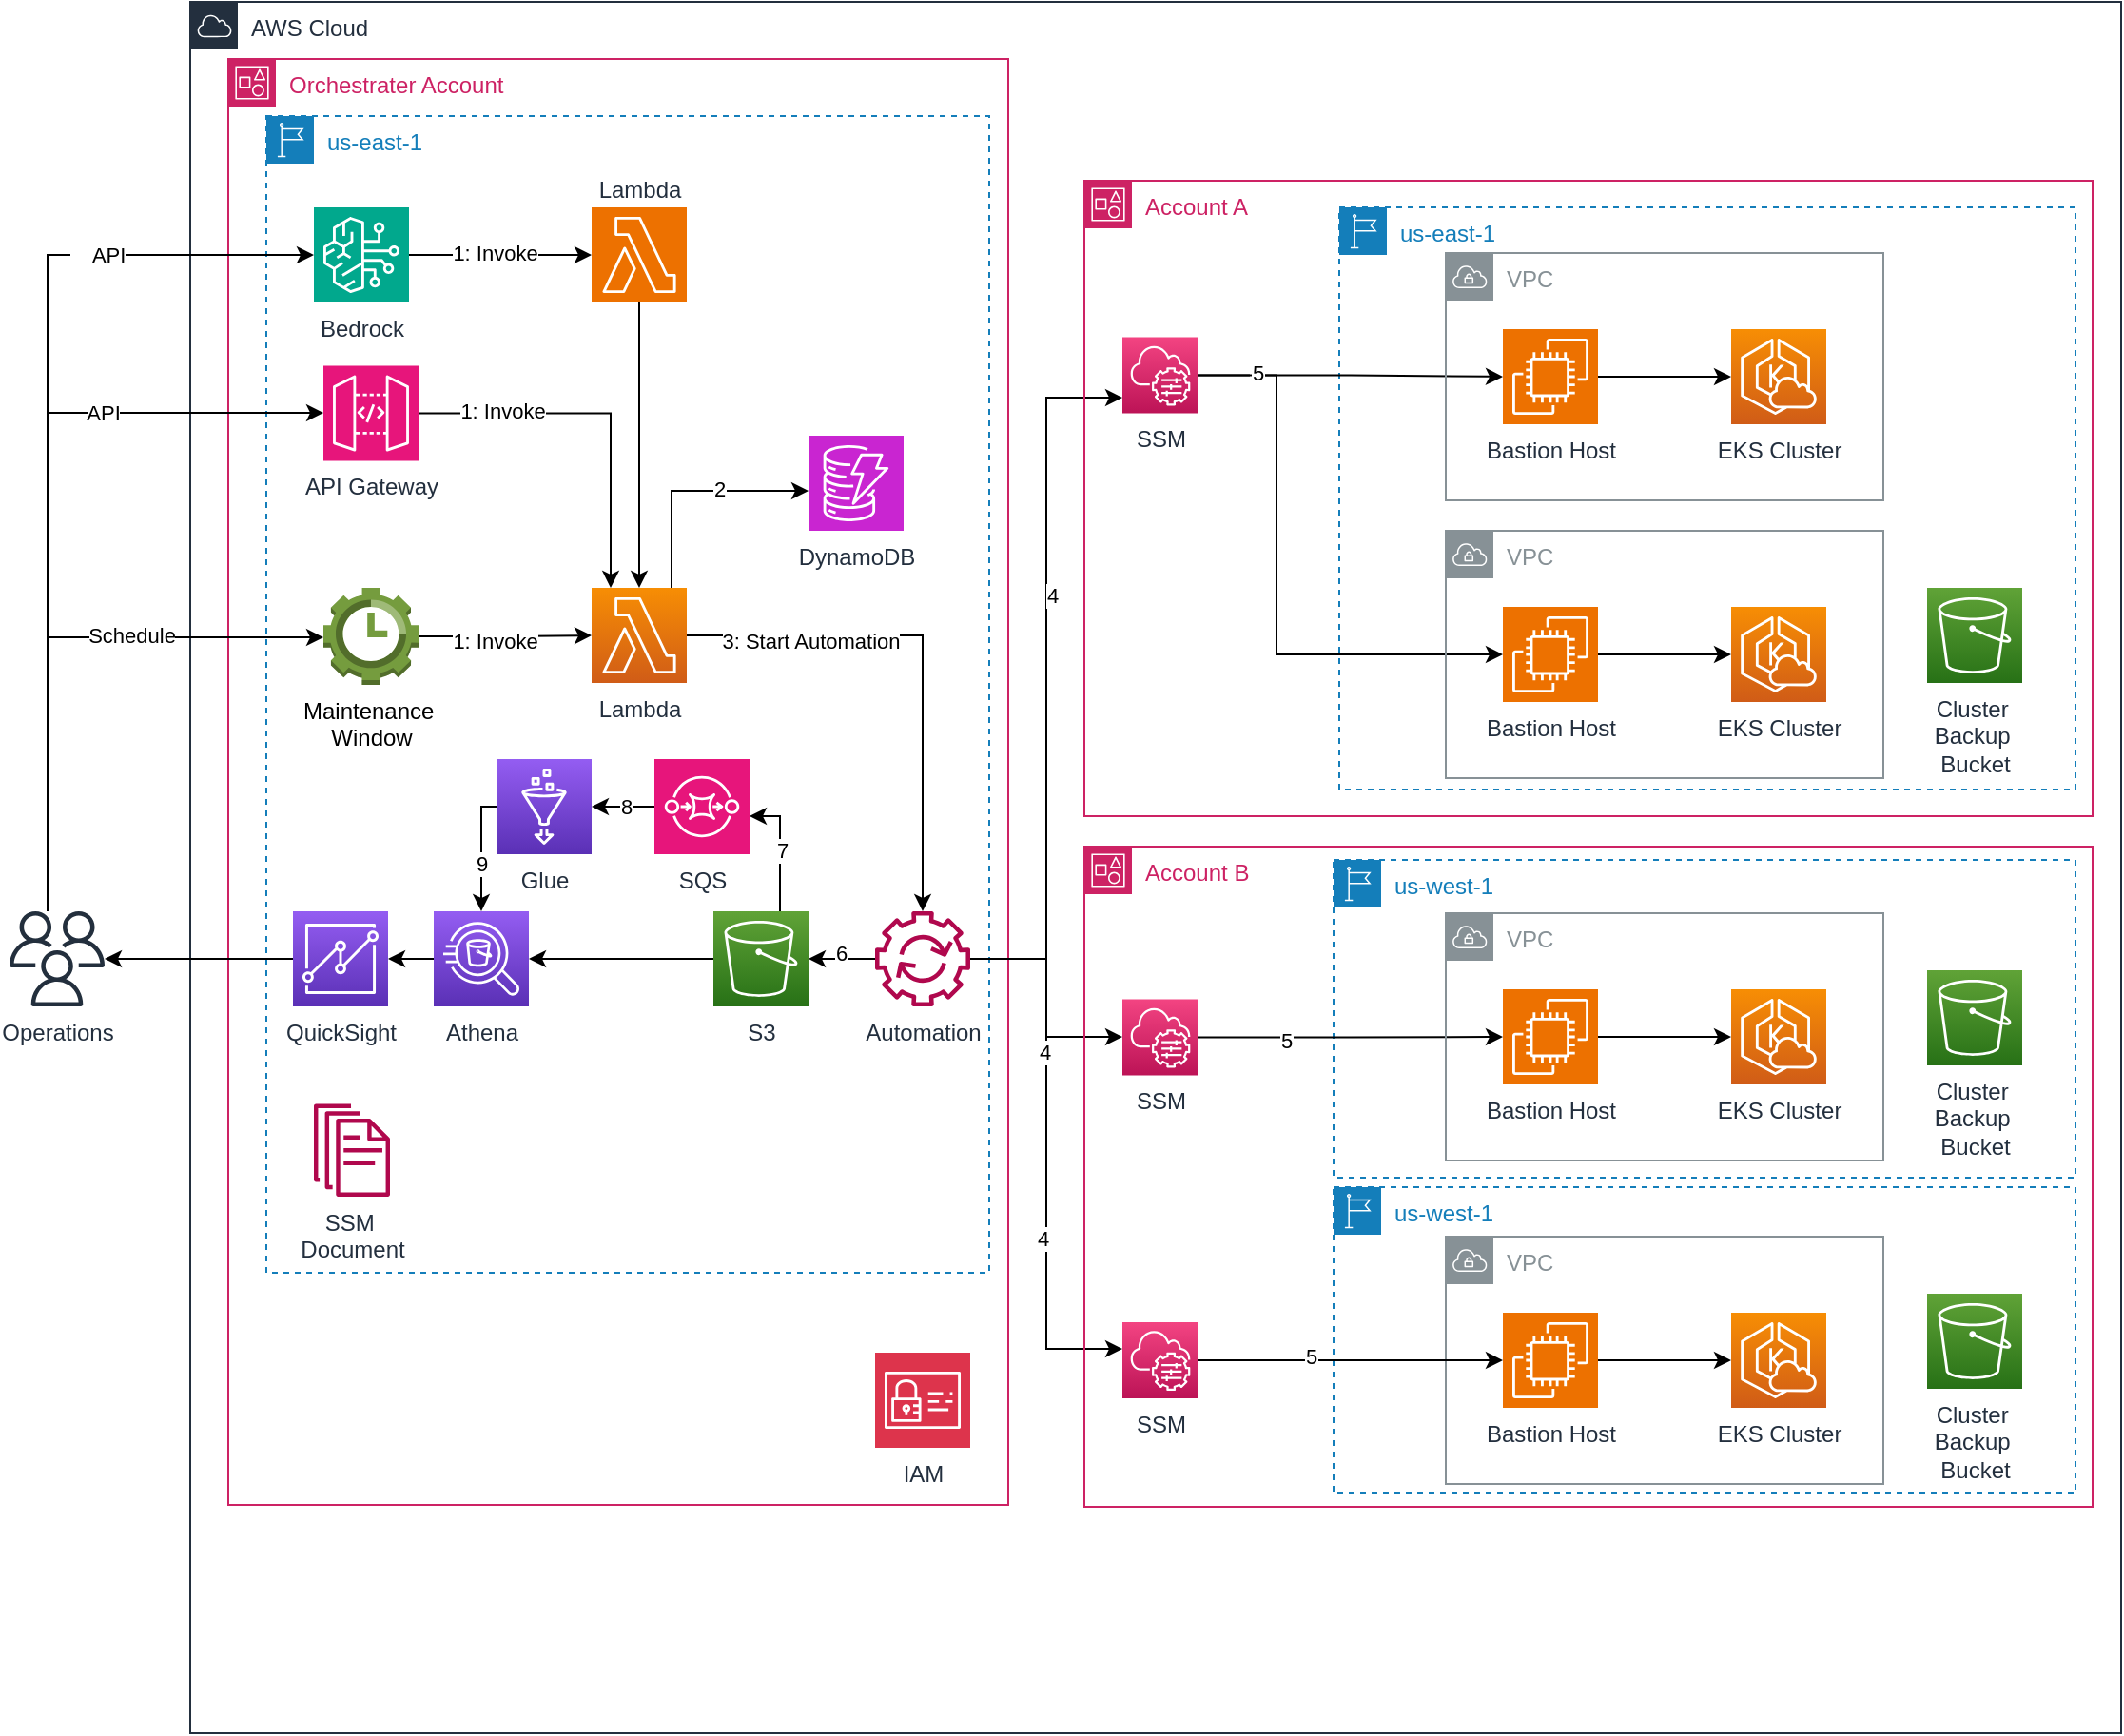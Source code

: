 <mxfile version="24.7.6">
  <diagram name="Page-1" id="_uANEy-jYvw_1V9dGa_G">
    <mxGraphModel dx="1026" dy="688" grid="1" gridSize="10" guides="1" tooltips="1" connect="1" arrows="1" fold="1" page="1" pageScale="1" pageWidth="850" pageHeight="1100" math="0" shadow="0">
      <root>
        <mxCell id="0" />
        <mxCell id="1" parent="0" />
        <mxCell id="gkV_eIbZC7l-1C45T15P-1" value="AWS Cloud" style="points=[[0,0],[0.25,0],[0.5,0],[0.75,0],[1,0],[1,0.25],[1,0.5],[1,0.75],[1,1],[0.75,1],[0.5,1],[0.25,1],[0,1],[0,0.75],[0,0.5],[0,0.25]];outlineConnect=0;gradientColor=none;html=1;whiteSpace=wrap;fontSize=12;fontStyle=0;container=0;pointerEvents=0;collapsible=0;recursiveResize=0;shape=mxgraph.aws4.group;grIcon=mxgraph.aws4.group_aws_cloud;strokeColor=#232F3E;fillColor=none;verticalAlign=top;align=left;spacingLeft=30;fontColor=#232F3E;dashed=0;" vertex="1" parent="1">
          <mxGeometry x="369" y="490" width="1015" height="910" as="geometry" />
        </mxCell>
        <mxCell id="gkV_eIbZC7l-1C45T15P-2" value="Orchestrater Account" style="points=[[0,0],[0.25,0],[0.5,0],[0.75,0],[1,0],[1,0.25],[1,0.5],[1,0.75],[1,1],[0.75,1],[0.5,1],[0.25,1],[0,1],[0,0.75],[0,0.5],[0,0.25]];outlineConnect=0;gradientColor=none;html=1;whiteSpace=wrap;fontSize=12;fontStyle=0;container=0;pointerEvents=0;collapsible=0;recursiveResize=0;shape=mxgraph.aws4.group;grIcon=mxgraph.aws4.group_account;strokeColor=#CD2264;fillColor=none;verticalAlign=top;align=left;spacingLeft=30;fontColor=#CD2264;dashed=0;" vertex="1" parent="1">
          <mxGeometry x="389" y="520" width="410" height="760" as="geometry" />
        </mxCell>
        <mxCell id="gkV_eIbZC7l-1C45T15P-3" value="us-east-1" style="points=[[0,0],[0.25,0],[0.5,0],[0.75,0],[1,0],[1,0.25],[1,0.5],[1,0.75],[1,1],[0.75,1],[0.5,1],[0.25,1],[0,1],[0,0.75],[0,0.5],[0,0.25]];outlineConnect=0;gradientColor=none;html=1;whiteSpace=wrap;fontSize=12;fontStyle=0;container=0;pointerEvents=0;collapsible=0;recursiveResize=0;shape=mxgraph.aws4.group;grIcon=mxgraph.aws4.group_region;strokeColor=#147EBA;fillColor=none;verticalAlign=top;align=left;spacingLeft=30;fontColor=#147EBA;dashed=1;" vertex="1" parent="1">
          <mxGeometry x="409" y="550" width="380" height="608" as="geometry" />
        </mxCell>
        <mxCell id="gkV_eIbZC7l-1C45T15P-4" style="edgeStyle=orthogonalEdgeStyle;rounded=0;orthogonalLoop=1;jettySize=auto;html=1;" edge="1" parent="1" source="gkV_eIbZC7l-1C45T15P-12" target="gkV_eIbZC7l-1C45T15P-38">
          <mxGeometry relative="1" as="geometry">
            <Array as="points">
              <mxPoint x="819" y="993" />
              <mxPoint x="819" y="698" />
            </Array>
          </mxGeometry>
        </mxCell>
        <mxCell id="gkV_eIbZC7l-1C45T15P-5" value="4" style="edgeLabel;html=1;align=center;verticalAlign=middle;resizable=0;points=[];" vertex="1" connectable="0" parent="gkV_eIbZC7l-1C45T15P-4">
          <mxGeometry x="0.233" y="-3" relative="1" as="geometry">
            <mxPoint as="offset" />
          </mxGeometry>
        </mxCell>
        <mxCell id="gkV_eIbZC7l-1C45T15P-6" style="edgeStyle=orthogonalEdgeStyle;rounded=0;orthogonalLoop=1;jettySize=auto;html=1;" edge="1" parent="1" source="gkV_eIbZC7l-1C45T15P-12" target="gkV_eIbZC7l-1C45T15P-53">
          <mxGeometry relative="1" as="geometry">
            <Array as="points">
              <mxPoint x="819" y="993" />
              <mxPoint x="819" y="1034" />
            </Array>
          </mxGeometry>
        </mxCell>
        <mxCell id="gkV_eIbZC7l-1C45T15P-7" style="edgeStyle=orthogonalEdgeStyle;rounded=0;orthogonalLoop=1;jettySize=auto;html=1;" edge="1" parent="1" source="gkV_eIbZC7l-1C45T15P-12" target="gkV_eIbZC7l-1C45T15P-71">
          <mxGeometry relative="1" as="geometry">
            <Array as="points">
              <mxPoint x="819" y="993" />
              <mxPoint x="819" y="1198" />
            </Array>
          </mxGeometry>
        </mxCell>
        <mxCell id="gkV_eIbZC7l-1C45T15P-8" value="4" style="edgeLabel;html=1;align=center;verticalAlign=middle;resizable=0;points=[];" vertex="1" connectable="0" parent="gkV_eIbZC7l-1C45T15P-7">
          <mxGeometry x="-0.376" y="-1" relative="1" as="geometry">
            <mxPoint as="offset" />
          </mxGeometry>
        </mxCell>
        <mxCell id="gkV_eIbZC7l-1C45T15P-9" value="4" style="edgeLabel;html=1;align=center;verticalAlign=middle;resizable=0;points=[];" vertex="1" connectable="0" parent="gkV_eIbZC7l-1C45T15P-7">
          <mxGeometry x="0.313" y="-2" relative="1" as="geometry">
            <mxPoint as="offset" />
          </mxGeometry>
        </mxCell>
        <mxCell id="gkV_eIbZC7l-1C45T15P-10" style="edgeStyle=orthogonalEdgeStyle;rounded=0;orthogonalLoop=1;jettySize=auto;html=1;" edge="1" parent="1" source="gkV_eIbZC7l-1C45T15P-12" target="gkV_eIbZC7l-1C45T15P-24">
          <mxGeometry relative="1" as="geometry" />
        </mxCell>
        <mxCell id="gkV_eIbZC7l-1C45T15P-11" value="6" style="edgeLabel;html=1;align=center;verticalAlign=middle;resizable=0;points=[];" vertex="1" connectable="0" parent="gkV_eIbZC7l-1C45T15P-10">
          <mxGeometry x="-0.207" y="-3" relative="1" as="geometry">
            <mxPoint as="offset" />
          </mxGeometry>
        </mxCell>
        <mxCell id="gkV_eIbZC7l-1C45T15P-12" value="Automation" style="sketch=0;outlineConnect=0;fontColor=#232F3E;gradientColor=none;fillColor=#B0084D;strokeColor=none;dashed=0;verticalLabelPosition=bottom;verticalAlign=top;align=center;html=1;fontSize=12;fontStyle=0;aspect=fixed;pointerEvents=1;shape=mxgraph.aws4.automation;" vertex="1" parent="1">
          <mxGeometry x="729" y="968" width="50" height="50" as="geometry" />
        </mxCell>
        <mxCell id="gkV_eIbZC7l-1C45T15P-13" value="&lt;div&gt;SSM&amp;nbsp;&lt;/div&gt;&lt;div&gt;Document&lt;/div&gt;" style="sketch=0;outlineConnect=0;fontColor=#232F3E;gradientColor=none;fillColor=#B0084D;strokeColor=none;dashed=0;verticalLabelPosition=bottom;verticalAlign=top;align=center;html=1;fontSize=12;fontStyle=0;aspect=fixed;pointerEvents=1;shape=mxgraph.aws4.documents;" vertex="1" parent="1">
          <mxGeometry x="434" y="1069.24" width="40" height="48.75" as="geometry" />
        </mxCell>
        <mxCell id="gkV_eIbZC7l-1C45T15P-14" style="edgeStyle=orthogonalEdgeStyle;rounded=0;orthogonalLoop=1;jettySize=auto;html=1;" edge="1" parent="1" source="gkV_eIbZC7l-1C45T15P-16" target="gkV_eIbZC7l-1C45T15P-20">
          <mxGeometry relative="1" as="geometry" />
        </mxCell>
        <mxCell id="gkV_eIbZC7l-1C45T15P-15" value="1: Invoke" style="edgeLabel;html=1;align=center;verticalAlign=middle;resizable=0;points=[];" vertex="1" connectable="0" parent="gkV_eIbZC7l-1C45T15P-14">
          <mxGeometry x="-0.126" y="-2" relative="1" as="geometry">
            <mxPoint as="offset" />
          </mxGeometry>
        </mxCell>
        <mxCell id="gkV_eIbZC7l-1C45T15P-16" value="&lt;div&gt;Maintenance&amp;nbsp;&lt;/div&gt;&lt;div&gt;Window&lt;/div&gt;" style="outlineConnect=0;dashed=0;verticalLabelPosition=bottom;verticalAlign=top;align=center;html=1;shape=mxgraph.aws3.maintenance_window;fillColor=#759C3E;gradientColor=none;" vertex="1" parent="1">
          <mxGeometry x="439" y="798" width="50" height="51" as="geometry" />
        </mxCell>
        <mxCell id="gkV_eIbZC7l-1C45T15P-17" style="edgeStyle=orthogonalEdgeStyle;rounded=0;orthogonalLoop=1;jettySize=auto;html=1;" edge="1" parent="1" source="gkV_eIbZC7l-1C45T15P-20" target="gkV_eIbZC7l-1C45T15P-12">
          <mxGeometry relative="1" as="geometry" />
        </mxCell>
        <mxCell id="gkV_eIbZC7l-1C45T15P-18" value="3: Start Automation" style="edgeLabel;html=1;align=center;verticalAlign=middle;resizable=0;points=[];" vertex="1" connectable="0" parent="gkV_eIbZC7l-1C45T15P-17">
          <mxGeometry x="-0.517" y="-3" relative="1" as="geometry">
            <mxPoint as="offset" />
          </mxGeometry>
        </mxCell>
        <mxCell id="gkV_eIbZC7l-1C45T15P-19" style="edgeStyle=orthogonalEdgeStyle;rounded=0;orthogonalLoop=1;jettySize=auto;html=1;" edge="1" parent="1" target="gkV_eIbZC7l-1C45T15P-72">
          <mxGeometry relative="1" as="geometry">
            <Array as="points">
              <mxPoint x="622" y="747" />
            </Array>
            <mxPoint x="622" y="798" as="sourcePoint" />
            <mxPoint x="655" y="747" as="targetPoint" />
          </mxGeometry>
        </mxCell>
        <mxCell id="gkV_eIbZC7l-1C45T15P-98" value="2" style="edgeLabel;html=1;align=center;verticalAlign=middle;resizable=0;points=[];" vertex="1" connectable="0" parent="gkV_eIbZC7l-1C45T15P-19">
          <mxGeometry x="0.236" y="1" relative="1" as="geometry">
            <mxPoint as="offset" />
          </mxGeometry>
        </mxCell>
        <mxCell id="gkV_eIbZC7l-1C45T15P-20" value="Lambda" style="sketch=0;points=[[0,0,0],[0.25,0,0],[0.5,0,0],[0.75,0,0],[1,0,0],[0,1,0],[0.25,1,0],[0.5,1,0],[0.75,1,0],[1,1,0],[0,0.25,0],[0,0.5,0],[0,0.75,0],[1,0.25,0],[1,0.5,0],[1,0.75,0]];outlineConnect=0;fontColor=#232F3E;gradientColor=#F78E04;gradientDirection=north;fillColor=#D05C17;strokeColor=#ffffff;dashed=0;verticalLabelPosition=bottom;verticalAlign=top;align=center;html=1;fontSize=12;fontStyle=0;aspect=fixed;shape=mxgraph.aws4.resourceIcon;resIcon=mxgraph.aws4.lambda;" vertex="1" parent="1">
          <mxGeometry x="580" y="798" width="50" height="50" as="geometry" />
        </mxCell>
        <mxCell id="gkV_eIbZC7l-1C45T15P-21" style="edgeStyle=orthogonalEdgeStyle;rounded=0;orthogonalLoop=1;jettySize=auto;html=1;entryX=1;entryY=0.5;entryDx=0;entryDy=0;entryPerimeter=0;" edge="1" parent="1" source="gkV_eIbZC7l-1C45T15P-24" target="gkV_eIbZC7l-1C45T15P-33">
          <mxGeometry relative="1" as="geometry" />
        </mxCell>
        <mxCell id="gkV_eIbZC7l-1C45T15P-22" style="edgeStyle=orthogonalEdgeStyle;rounded=0;orthogonalLoop=1;jettySize=auto;html=1;" edge="1" parent="1" source="gkV_eIbZC7l-1C45T15P-24" target="gkV_eIbZC7l-1C45T15P-81">
          <mxGeometry relative="1" as="geometry">
            <Array as="points">
              <mxPoint x="679" y="918" />
            </Array>
          </mxGeometry>
        </mxCell>
        <mxCell id="gkV_eIbZC7l-1C45T15P-23" value="7" style="edgeLabel;html=1;align=center;verticalAlign=middle;resizable=0;points=[];" vertex="1" connectable="0" parent="gkV_eIbZC7l-1C45T15P-22">
          <mxGeometry x="-0.032" y="-1" relative="1" as="geometry">
            <mxPoint as="offset" />
          </mxGeometry>
        </mxCell>
        <mxCell id="gkV_eIbZC7l-1C45T15P-24" value="S3" style="sketch=0;points=[[0,0,0],[0.25,0,0],[0.5,0,0],[0.75,0,0],[1,0,0],[0,1,0],[0.25,1,0],[0.5,1,0],[0.75,1,0],[1,1,0],[0,0.25,0],[0,0.5,0],[0,0.75,0],[1,0.25,0],[1,0.5,0],[1,0.75,0]];outlineConnect=0;fontColor=#232F3E;gradientColor=#60A337;gradientDirection=north;fillColor=#277116;strokeColor=#ffffff;dashed=0;verticalLabelPosition=bottom;verticalAlign=top;align=center;html=1;fontSize=12;fontStyle=0;aspect=fixed;shape=mxgraph.aws4.resourceIcon;resIcon=mxgraph.aws4.s3;" vertex="1" parent="1">
          <mxGeometry x="644" y="968" width="50" height="50" as="geometry" />
        </mxCell>
        <mxCell id="gkV_eIbZC7l-1C45T15P-25" style="edgeStyle=orthogonalEdgeStyle;rounded=0;orthogonalLoop=1;jettySize=auto;html=1;" edge="1" parent="1" source="gkV_eIbZC7l-1C45T15P-26" target="gkV_eIbZC7l-1C45T15P-31">
          <mxGeometry relative="1" as="geometry" />
        </mxCell>
        <mxCell id="gkV_eIbZC7l-1C45T15P-26" value="QuickSight" style="sketch=0;points=[[0,0,0],[0.25,0,0],[0.5,0,0],[0.75,0,0],[1,0,0],[0,1,0],[0.25,1,0],[0.5,1,0],[0.75,1,0],[1,1,0],[0,0.25,0],[0,0.5,0],[0,0.75,0],[1,0.25,0],[1,0.5,0],[1,0.75,0]];outlineConnect=0;fontColor=#232F3E;gradientColor=#945DF2;gradientDirection=north;fillColor=#5A30B5;strokeColor=#ffffff;dashed=0;verticalLabelPosition=bottom;verticalAlign=top;align=center;html=1;fontSize=12;fontStyle=0;aspect=fixed;shape=mxgraph.aws4.resourceIcon;resIcon=mxgraph.aws4.quicksight;" vertex="1" parent="1">
          <mxGeometry x="423" y="968" width="50" height="50" as="geometry" />
        </mxCell>
        <mxCell id="gkV_eIbZC7l-1C45T15P-27" style="edgeStyle=orthogonalEdgeStyle;rounded=0;orthogonalLoop=1;jettySize=auto;html=1;" edge="1" parent="1" source="gkV_eIbZC7l-1C45T15P-31" target="gkV_eIbZC7l-1C45T15P-16">
          <mxGeometry relative="1" as="geometry">
            <Array as="points">
              <mxPoint x="294" y="824" />
            </Array>
          </mxGeometry>
        </mxCell>
        <mxCell id="gkV_eIbZC7l-1C45T15P-28" value="Schedule" style="edgeLabel;html=1;align=center;verticalAlign=middle;resizable=0;points=[];" vertex="1" connectable="0" parent="gkV_eIbZC7l-1C45T15P-27">
          <mxGeometry x="0.204" y="1" relative="1" as="geometry">
            <mxPoint x="14" as="offset" />
          </mxGeometry>
        </mxCell>
        <mxCell id="gkV_eIbZC7l-1C45T15P-29" style="edgeStyle=orthogonalEdgeStyle;rounded=0;orthogonalLoop=1;jettySize=auto;html=1;" edge="1" parent="1" source="gkV_eIbZC7l-1C45T15P-31" target="gkV_eIbZC7l-1C45T15P-82">
          <mxGeometry relative="1" as="geometry">
            <Array as="points">
              <mxPoint x="294" y="706" />
            </Array>
          </mxGeometry>
        </mxCell>
        <mxCell id="gkV_eIbZC7l-1C45T15P-30" value="API" style="edgeLabel;html=1;align=center;verticalAlign=middle;resizable=0;points=[];" vertex="1" connectable="0" parent="gkV_eIbZC7l-1C45T15P-29">
          <mxGeometry x="0.353" relative="1" as="geometry">
            <mxPoint x="15" as="offset" />
          </mxGeometry>
        </mxCell>
        <mxCell id="gkV_eIbZC7l-1C45T15P-91" style="edgeStyle=orthogonalEdgeStyle;rounded=0;orthogonalLoop=1;jettySize=auto;html=1;" edge="1" parent="1" target="gkV_eIbZC7l-1C45T15P-90">
          <mxGeometry relative="1" as="geometry">
            <mxPoint x="294" y="968" as="sourcePoint" />
            <mxPoint x="474" y="623" as="targetPoint" />
            <Array as="points">
              <mxPoint x="294" y="623" />
            </Array>
          </mxGeometry>
        </mxCell>
        <mxCell id="gkV_eIbZC7l-1C45T15P-95" value="&amp;nbsp;&amp;nbsp;&amp;nbsp; API" style="edgeLabel;html=1;align=center;verticalAlign=middle;resizable=0;points=[];" vertex="1" connectable="0" parent="gkV_eIbZC7l-1C45T15P-91">
          <mxGeometry x="0.469" y="-3" relative="1" as="geometry">
            <mxPoint x="15" y="-3" as="offset" />
          </mxGeometry>
        </mxCell>
        <mxCell id="gkV_eIbZC7l-1C45T15P-31" value="Operations" style="sketch=0;outlineConnect=0;fontColor=#232F3E;gradientColor=none;fillColor=#232F3D;strokeColor=none;dashed=0;verticalLabelPosition=bottom;verticalAlign=top;align=center;html=1;fontSize=12;fontStyle=0;aspect=fixed;pointerEvents=1;shape=mxgraph.aws4.users;" vertex="1" parent="1">
          <mxGeometry x="274" y="968" width="50" height="50" as="geometry" />
        </mxCell>
        <mxCell id="gkV_eIbZC7l-1C45T15P-32" style="edgeStyle=orthogonalEdgeStyle;rounded=0;orthogonalLoop=1;jettySize=auto;html=1;entryX=1;entryY=0.5;entryDx=0;entryDy=0;entryPerimeter=0;" edge="1" parent="1" source="gkV_eIbZC7l-1C45T15P-33" target="gkV_eIbZC7l-1C45T15P-26">
          <mxGeometry relative="1" as="geometry" />
        </mxCell>
        <mxCell id="gkV_eIbZC7l-1C45T15P-33" value="Athena" style="sketch=0;points=[[0,0,0],[0.25,0,0],[0.5,0,0],[0.75,0,0],[1,0,0],[0,1,0],[0.25,1,0],[0.5,1,0],[0.75,1,0],[1,1,0],[0,0.25,0],[0,0.5,0],[0,0.75,0],[1,0.25,0],[1,0.5,0],[1,0.75,0]];outlineConnect=0;fontColor=#232F3E;gradientColor=#945DF2;gradientDirection=north;fillColor=#5A30B5;strokeColor=#ffffff;dashed=0;verticalLabelPosition=bottom;verticalAlign=top;align=center;html=1;fontSize=12;fontStyle=0;aspect=fixed;shape=mxgraph.aws4.resourceIcon;resIcon=mxgraph.aws4.athena;" vertex="1" parent="1">
          <mxGeometry x="497" y="968" width="50" height="50" as="geometry" />
        </mxCell>
        <mxCell id="gkV_eIbZC7l-1C45T15P-34" value="Account A" style="points=[[0,0],[0.25,0],[0.5,0],[0.75,0],[1,0],[1,0.25],[1,0.5],[1,0.75],[1,1],[0.75,1],[0.5,1],[0.25,1],[0,1],[0,0.75],[0,0.5],[0,0.25]];outlineConnect=0;gradientColor=none;html=1;whiteSpace=wrap;fontSize=12;fontStyle=0;container=0;pointerEvents=0;collapsible=0;recursiveResize=0;shape=mxgraph.aws4.group;grIcon=mxgraph.aws4.group_account;strokeColor=#CD2264;fillColor=none;verticalAlign=top;align=left;spacingLeft=30;fontColor=#CD2264;dashed=0;" vertex="1" parent="1">
          <mxGeometry x="839" y="584" width="530" height="334" as="geometry" />
        </mxCell>
        <mxCell id="gkV_eIbZC7l-1C45T15P-35" value="us-east-1" style="points=[[0,0],[0.25,0],[0.5,0],[0.75,0],[1,0],[1,0.25],[1,0.5],[1,0.75],[1,1],[0.75,1],[0.5,1],[0.25,1],[0,1],[0,0.75],[0,0.5],[0,0.25]];outlineConnect=0;gradientColor=none;html=1;whiteSpace=wrap;fontSize=12;fontStyle=0;container=0;pointerEvents=0;collapsible=0;recursiveResize=0;shape=mxgraph.aws4.group;grIcon=mxgraph.aws4.group_region;strokeColor=#147EBA;fillColor=none;verticalAlign=top;align=left;spacingLeft=30;fontColor=#147EBA;dashed=1;" vertex="1" parent="1">
          <mxGeometry x="973" y="598" width="387" height="306" as="geometry" />
        </mxCell>
        <mxCell id="gkV_eIbZC7l-1C45T15P-36" style="edgeStyle=orthogonalEdgeStyle;rounded=0;orthogonalLoop=1;jettySize=auto;html=1;" edge="1" parent="1" source="gkV_eIbZC7l-1C45T15P-38" target="gkV_eIbZC7l-1C45T15P-49">
          <mxGeometry relative="1" as="geometry">
            <Array as="points">
              <mxPoint x="940" y="686" />
              <mxPoint x="940" y="833" />
            </Array>
          </mxGeometry>
        </mxCell>
        <mxCell id="gkV_eIbZC7l-1C45T15P-37" value="5" style="edgeLabel;html=1;align=center;verticalAlign=middle;resizable=0;points=[];" vertex="1" connectable="0" parent="gkV_eIbZC7l-1C45T15P-36">
          <mxGeometry x="-0.806" relative="1" as="geometry">
            <mxPoint as="offset" />
          </mxGeometry>
        </mxCell>
        <mxCell id="gkV_eIbZC7l-1C45T15P-38" value="SSM" style="sketch=0;points=[[0,0,0],[0.25,0,0],[0.5,0,0],[0.75,0,0],[1,0,0],[0,1,0],[0.25,1,0],[0.5,1,0],[0.75,1,0],[1,1,0],[0,0.25,0],[0,0.5,0],[0,0.75,0],[1,0.25,0],[1,0.5,0],[1,0.75,0]];points=[[0,0,0],[0.25,0,0],[0.5,0,0],[0.75,0,0],[1,0,0],[0,1,0],[0.25,1,0],[0.5,1,0],[0.75,1,0],[1,1,0],[0,0.25,0],[0,0.5,0],[0,0.75,0],[1,0.25,0],[1,0.5,0],[1,0.75,0]];outlineConnect=0;fontColor=#232F3E;gradientColor=#F34482;gradientDirection=north;fillColor=#BC1356;strokeColor=#ffffff;dashed=0;verticalLabelPosition=bottom;verticalAlign=top;align=center;html=1;fontSize=12;fontStyle=0;aspect=fixed;shape=mxgraph.aws4.resourceIcon;resIcon=mxgraph.aws4.systems_manager;" vertex="1" parent="1">
          <mxGeometry x="859" y="666.235" width="40" height="40" as="geometry" />
        </mxCell>
        <mxCell id="gkV_eIbZC7l-1C45T15P-39" style="edgeStyle=orthogonalEdgeStyle;rounded=0;orthogonalLoop=1;jettySize=auto;html=1;" edge="1" parent="1" source="gkV_eIbZC7l-1C45T15P-38" target="gkV_eIbZC7l-1C45T15P-44">
          <mxGeometry relative="1" as="geometry">
            <mxPoint x="939" y="686.235" as="targetPoint" />
          </mxGeometry>
        </mxCell>
        <mxCell id="gkV_eIbZC7l-1C45T15P-40" value="5" style="edgeLabel;html=1;align=center;verticalAlign=middle;resizable=0;points=[];" vertex="1" connectable="0" parent="gkV_eIbZC7l-1C45T15P-39">
          <mxGeometry x="-0.619" y="1" relative="1" as="geometry">
            <mxPoint as="offset" />
          </mxGeometry>
        </mxCell>
        <mxCell id="gkV_eIbZC7l-1C45T15P-41" value="" style="group" vertex="1" connectable="0" parent="1">
          <mxGeometry x="1029" y="622" width="230" height="130" as="geometry" />
        </mxCell>
        <mxCell id="gkV_eIbZC7l-1C45T15P-42" value="VPC" style="sketch=0;outlineConnect=0;gradientColor=none;html=1;whiteSpace=wrap;fontSize=12;fontStyle=0;shape=mxgraph.aws4.group;grIcon=mxgraph.aws4.group_vpc;strokeColor=#879196;fillColor=none;verticalAlign=top;align=left;spacingLeft=30;fontColor=#879196;dashed=0;" vertex="1" parent="gkV_eIbZC7l-1C45T15P-41">
          <mxGeometry width="230" height="130" as="geometry" />
        </mxCell>
        <mxCell id="gkV_eIbZC7l-1C45T15P-43" value="EKS Cluster" style="sketch=0;points=[[0,0,0],[0.25,0,0],[0.5,0,0],[0.75,0,0],[1,0,0],[0,1,0],[0.25,1,0],[0.5,1,0],[0.75,1,0],[1,1,0],[0,0.25,0],[0,0.5,0],[0,0.75,0],[1,0.25,0],[1,0.5,0],[1,0.75,0]];outlineConnect=0;fontColor=#232F3E;gradientColor=#F78E04;gradientDirection=north;fillColor=#D05C17;strokeColor=#ffffff;dashed=0;verticalLabelPosition=bottom;verticalAlign=top;align=center;html=1;fontSize=12;fontStyle=0;aspect=fixed;shape=mxgraph.aws4.resourceIcon;resIcon=mxgraph.aws4.eks_cloud;" vertex="1" parent="gkV_eIbZC7l-1C45T15P-41">
          <mxGeometry x="150" y="39.995" width="50" height="50" as="geometry" />
        </mxCell>
        <mxCell id="gkV_eIbZC7l-1C45T15P-44" value="Bastion Host" style="sketch=0;points=[[0,0,0],[0.25,0,0],[0.5,0,0],[0.75,0,0],[1,0,0],[0,1,0],[0.25,1,0],[0.5,1,0],[0.75,1,0],[1,1,0],[0,0.25,0],[0,0.5,0],[0,0.75,0],[1,0.25,0],[1,0.5,0],[1,0.75,0]];outlineConnect=0;fontColor=#232F3E;fillColor=#ED7100;strokeColor=#ffffff;dashed=0;verticalLabelPosition=bottom;verticalAlign=top;align=center;html=1;fontSize=12;fontStyle=0;aspect=fixed;shape=mxgraph.aws4.resourceIcon;resIcon=mxgraph.aws4.ec2;" vertex="1" parent="gkV_eIbZC7l-1C45T15P-41">
          <mxGeometry x="30" y="40" width="50" height="50" as="geometry" />
        </mxCell>
        <mxCell id="gkV_eIbZC7l-1C45T15P-45" style="edgeStyle=orthogonalEdgeStyle;rounded=0;orthogonalLoop=1;jettySize=auto;html=1;entryX=0;entryY=0.5;entryDx=0;entryDy=0;entryPerimeter=0;" edge="1" parent="gkV_eIbZC7l-1C45T15P-41" source="gkV_eIbZC7l-1C45T15P-44" target="gkV_eIbZC7l-1C45T15P-43">
          <mxGeometry relative="1" as="geometry" />
        </mxCell>
        <mxCell id="gkV_eIbZC7l-1C45T15P-46" value="" style="group" vertex="1" connectable="0" parent="1">
          <mxGeometry x="1029" y="768" width="230" height="130" as="geometry" />
        </mxCell>
        <mxCell id="gkV_eIbZC7l-1C45T15P-47" value="VPC" style="sketch=0;outlineConnect=0;gradientColor=none;html=1;whiteSpace=wrap;fontSize=12;fontStyle=0;shape=mxgraph.aws4.group;grIcon=mxgraph.aws4.group_vpc;strokeColor=#879196;fillColor=none;verticalAlign=top;align=left;spacingLeft=30;fontColor=#879196;dashed=0;" vertex="1" parent="gkV_eIbZC7l-1C45T15P-46">
          <mxGeometry width="230" height="130" as="geometry" />
        </mxCell>
        <mxCell id="gkV_eIbZC7l-1C45T15P-48" value="EKS Cluster" style="sketch=0;points=[[0,0,0],[0.25,0,0],[0.5,0,0],[0.75,0,0],[1,0,0],[0,1,0],[0.25,1,0],[0.5,1,0],[0.75,1,0],[1,1,0],[0,0.25,0],[0,0.5,0],[0,0.75,0],[1,0.25,0],[1,0.5,0],[1,0.75,0]];outlineConnect=0;fontColor=#232F3E;gradientColor=#F78E04;gradientDirection=north;fillColor=#D05C17;strokeColor=#ffffff;dashed=0;verticalLabelPosition=bottom;verticalAlign=top;align=center;html=1;fontSize=12;fontStyle=0;aspect=fixed;shape=mxgraph.aws4.resourceIcon;resIcon=mxgraph.aws4.eks_cloud;" vertex="1" parent="gkV_eIbZC7l-1C45T15P-46">
          <mxGeometry x="150" y="39.995" width="50" height="50" as="geometry" />
        </mxCell>
        <mxCell id="gkV_eIbZC7l-1C45T15P-49" value="Bastion Host" style="sketch=0;points=[[0,0,0],[0.25,0,0],[0.5,0,0],[0.75,0,0],[1,0,0],[0,1,0],[0.25,1,0],[0.5,1,0],[0.75,1,0],[1,1,0],[0,0.25,0],[0,0.5,0],[0,0.75,0],[1,0.25,0],[1,0.5,0],[1,0.75,0]];outlineConnect=0;fontColor=#232F3E;fillColor=#ED7100;strokeColor=#ffffff;dashed=0;verticalLabelPosition=bottom;verticalAlign=top;align=center;html=1;fontSize=12;fontStyle=0;aspect=fixed;shape=mxgraph.aws4.resourceIcon;resIcon=mxgraph.aws4.ec2;" vertex="1" parent="gkV_eIbZC7l-1C45T15P-46">
          <mxGeometry x="30" y="40" width="50" height="50" as="geometry" />
        </mxCell>
        <mxCell id="gkV_eIbZC7l-1C45T15P-50" style="edgeStyle=orthogonalEdgeStyle;rounded=0;orthogonalLoop=1;jettySize=auto;html=1;entryX=0;entryY=0.5;entryDx=0;entryDy=0;entryPerimeter=0;" edge="1" parent="gkV_eIbZC7l-1C45T15P-46" source="gkV_eIbZC7l-1C45T15P-49" target="gkV_eIbZC7l-1C45T15P-48">
          <mxGeometry relative="1" as="geometry" />
        </mxCell>
        <mxCell id="gkV_eIbZC7l-1C45T15P-51" value="Account B" style="points=[[0,0],[0.25,0],[0.5,0],[0.75,0],[1,0],[1,0.25],[1,0.5],[1,0.75],[1,1],[0.75,1],[0.5,1],[0.25,1],[0,1],[0,0.75],[0,0.5],[0,0.25]];outlineConnect=0;gradientColor=none;html=1;whiteSpace=wrap;fontSize=12;fontStyle=0;container=0;pointerEvents=0;collapsible=0;recursiveResize=0;shape=mxgraph.aws4.group;grIcon=mxgraph.aws4.group_account;strokeColor=#CD2264;fillColor=none;verticalAlign=top;align=left;spacingLeft=30;fontColor=#CD2264;dashed=0;" vertex="1" parent="1">
          <mxGeometry x="839" y="934" width="530" height="347" as="geometry" />
        </mxCell>
        <mxCell id="gkV_eIbZC7l-1C45T15P-52" value="us-west-1" style="points=[[0,0],[0.25,0],[0.5,0],[0.75,0],[1,0],[1,0.25],[1,0.5],[1,0.75],[1,1],[0.75,1],[0.5,1],[0.25,1],[0,1],[0,0.75],[0,0.5],[0,0.25]];outlineConnect=0;gradientColor=none;html=1;whiteSpace=wrap;fontSize=12;fontStyle=0;container=0;pointerEvents=0;collapsible=0;recursiveResize=0;shape=mxgraph.aws4.group;grIcon=mxgraph.aws4.group_region;strokeColor=#147EBA;fillColor=none;verticalAlign=top;align=left;spacingLeft=30;fontColor=#147EBA;dashed=1;" vertex="1" parent="1">
          <mxGeometry x="970" y="941" width="390" height="167" as="geometry" />
        </mxCell>
        <mxCell id="gkV_eIbZC7l-1C45T15P-53" value="SSM" style="sketch=0;points=[[0,0,0],[0.25,0,0],[0.5,0,0],[0.75,0,0],[1,0,0],[0,1,0],[0.25,1,0],[0.5,1,0],[0.75,1,0],[1,1,0],[0,0.25,0],[0,0.5,0],[0,0.75,0],[1,0.25,0],[1,0.5,0],[1,0.75,0]];points=[[0,0,0],[0.25,0,0],[0.5,0,0],[0.75,0,0],[1,0,0],[0,1,0],[0.25,1,0],[0.5,1,0],[0.75,1,0],[1,1,0],[0,0.25,0],[0,0.5,0],[0,0.75,0],[1,0.25,0],[1,0.5,0],[1,0.75,0]];outlineConnect=0;fontColor=#232F3E;gradientColor=#F34482;gradientDirection=north;fillColor=#BC1356;strokeColor=#ffffff;dashed=0;verticalLabelPosition=bottom;verticalAlign=top;align=center;html=1;fontSize=12;fontStyle=0;aspect=fixed;shape=mxgraph.aws4.resourceIcon;resIcon=mxgraph.aws4.systems_manager;" vertex="1" parent="1">
          <mxGeometry x="859" y="1014.235" width="40" height="40" as="geometry" />
        </mxCell>
        <mxCell id="gkV_eIbZC7l-1C45T15P-54" style="edgeStyle=orthogonalEdgeStyle;rounded=0;orthogonalLoop=1;jettySize=auto;html=1;" edge="1" parent="1" source="gkV_eIbZC7l-1C45T15P-53" target="gkV_eIbZC7l-1C45T15P-59">
          <mxGeometry relative="1" as="geometry">
            <mxPoint x="939" y="1049.235" as="targetPoint" />
          </mxGeometry>
        </mxCell>
        <mxCell id="gkV_eIbZC7l-1C45T15P-55" value="5" style="edgeLabel;html=1;align=center;verticalAlign=middle;resizable=0;points=[];" vertex="1" connectable="0" parent="gkV_eIbZC7l-1C45T15P-54">
          <mxGeometry x="-0.43" y="-2" relative="1" as="geometry">
            <mxPoint as="offset" />
          </mxGeometry>
        </mxCell>
        <mxCell id="gkV_eIbZC7l-1C45T15P-56" value="" style="group" vertex="1" connectable="0" parent="1">
          <mxGeometry x="1029" y="985" width="230" height="130" as="geometry" />
        </mxCell>
        <mxCell id="gkV_eIbZC7l-1C45T15P-57" value="VPC" style="sketch=0;outlineConnect=0;gradientColor=none;html=1;whiteSpace=wrap;fontSize=12;fontStyle=0;shape=mxgraph.aws4.group;grIcon=mxgraph.aws4.group_vpc;strokeColor=#879196;fillColor=none;verticalAlign=top;align=left;spacingLeft=30;fontColor=#879196;dashed=0;" vertex="1" parent="gkV_eIbZC7l-1C45T15P-56">
          <mxGeometry y="-16" width="230" height="130" as="geometry" />
        </mxCell>
        <mxCell id="gkV_eIbZC7l-1C45T15P-58" value="EKS Cluster" style="sketch=0;points=[[0,0,0],[0.25,0,0],[0.5,0,0],[0.75,0,0],[1,0,0],[0,1,0],[0.25,1,0],[0.5,1,0],[0.75,1,0],[1,1,0],[0,0.25,0],[0,0.5,0],[0,0.75,0],[1,0.25,0],[1,0.5,0],[1,0.75,0]];outlineConnect=0;fontColor=#232F3E;gradientColor=#F78E04;gradientDirection=north;fillColor=#D05C17;strokeColor=#ffffff;dashed=0;verticalLabelPosition=bottom;verticalAlign=top;align=center;html=1;fontSize=12;fontStyle=0;aspect=fixed;shape=mxgraph.aws4.resourceIcon;resIcon=mxgraph.aws4.eks_cloud;" vertex="1" parent="gkV_eIbZC7l-1C45T15P-56">
          <mxGeometry x="150" y="23.995" width="50" height="50" as="geometry" />
        </mxCell>
        <mxCell id="gkV_eIbZC7l-1C45T15P-59" value="Bastion Host" style="sketch=0;points=[[0,0,0],[0.25,0,0],[0.5,0,0],[0.75,0,0],[1,0,0],[0,1,0],[0.25,1,0],[0.5,1,0],[0.75,1,0],[1,1,0],[0,0.25,0],[0,0.5,0],[0,0.75,0],[1,0.25,0],[1,0.5,0],[1,0.75,0]];outlineConnect=0;fontColor=#232F3E;fillColor=#ED7100;strokeColor=#ffffff;dashed=0;verticalLabelPosition=bottom;verticalAlign=top;align=center;html=1;fontSize=12;fontStyle=0;aspect=fixed;shape=mxgraph.aws4.resourceIcon;resIcon=mxgraph.aws4.ec2;" vertex="1" parent="gkV_eIbZC7l-1C45T15P-56">
          <mxGeometry x="30" y="24" width="50" height="50" as="geometry" />
        </mxCell>
        <mxCell id="gkV_eIbZC7l-1C45T15P-60" style="edgeStyle=orthogonalEdgeStyle;rounded=0;orthogonalLoop=1;jettySize=auto;html=1;entryX=0;entryY=0.5;entryDx=0;entryDy=0;entryPerimeter=0;" edge="1" parent="gkV_eIbZC7l-1C45T15P-56" source="gkV_eIbZC7l-1C45T15P-59" target="gkV_eIbZC7l-1C45T15P-58">
          <mxGeometry relative="1" as="geometry" />
        </mxCell>
        <mxCell id="gkV_eIbZC7l-1C45T15P-61" value="" style="group" vertex="1" connectable="0" parent="1">
          <mxGeometry x="1029" y="1139" width="230" height="130" as="geometry" />
        </mxCell>
        <mxCell id="gkV_eIbZC7l-1C45T15P-62" value="VPC" style="sketch=0;outlineConnect=0;gradientColor=none;html=1;whiteSpace=wrap;fontSize=12;fontStyle=0;shape=mxgraph.aws4.group;grIcon=mxgraph.aws4.group_vpc;strokeColor=#879196;fillColor=none;verticalAlign=top;align=left;spacingLeft=30;fontColor=#879196;dashed=0;" vertex="1" parent="gkV_eIbZC7l-1C45T15P-61">
          <mxGeometry width="230" height="130" as="geometry" />
        </mxCell>
        <mxCell id="gkV_eIbZC7l-1C45T15P-63" value="EKS Cluster" style="sketch=0;points=[[0,0,0],[0.25,0,0],[0.5,0,0],[0.75,0,0],[1,0,0],[0,1,0],[0.25,1,0],[0.5,1,0],[0.75,1,0],[1,1,0],[0,0.25,0],[0,0.5,0],[0,0.75,0],[1,0.25,0],[1,0.5,0],[1,0.75,0]];outlineConnect=0;fontColor=#232F3E;gradientColor=#F78E04;gradientDirection=north;fillColor=#D05C17;strokeColor=#ffffff;dashed=0;verticalLabelPosition=bottom;verticalAlign=top;align=center;html=1;fontSize=12;fontStyle=0;aspect=fixed;shape=mxgraph.aws4.resourceIcon;resIcon=mxgraph.aws4.eks_cloud;" vertex="1" parent="gkV_eIbZC7l-1C45T15P-61">
          <mxGeometry x="150" y="39.995" width="50" height="50" as="geometry" />
        </mxCell>
        <mxCell id="gkV_eIbZC7l-1C45T15P-64" value="Bastion Host" style="sketch=0;points=[[0,0,0],[0.25,0,0],[0.5,0,0],[0.75,0,0],[1,0,0],[0,1,0],[0.25,1,0],[0.5,1,0],[0.75,1,0],[1,1,0],[0,0.25,0],[0,0.5,0],[0,0.75,0],[1,0.25,0],[1,0.5,0],[1,0.75,0]];outlineConnect=0;fontColor=#232F3E;fillColor=#ED7100;strokeColor=#ffffff;dashed=0;verticalLabelPosition=bottom;verticalAlign=top;align=center;html=1;fontSize=12;fontStyle=0;aspect=fixed;shape=mxgraph.aws4.resourceIcon;resIcon=mxgraph.aws4.ec2;" vertex="1" parent="gkV_eIbZC7l-1C45T15P-61">
          <mxGeometry x="30" y="40" width="50" height="50" as="geometry" />
        </mxCell>
        <mxCell id="gkV_eIbZC7l-1C45T15P-65" style="edgeStyle=orthogonalEdgeStyle;rounded=0;orthogonalLoop=1;jettySize=auto;html=1;entryX=0;entryY=0.5;entryDx=0;entryDy=0;entryPerimeter=0;" edge="1" parent="gkV_eIbZC7l-1C45T15P-61" source="gkV_eIbZC7l-1C45T15P-64" target="gkV_eIbZC7l-1C45T15P-63">
          <mxGeometry relative="1" as="geometry" />
        </mxCell>
        <mxCell id="gkV_eIbZC7l-1C45T15P-66" value="us-west-1" style="points=[[0,0],[0.25,0],[0.5,0],[0.75,0],[1,0],[1,0.25],[1,0.5],[1,0.75],[1,1],[0.75,1],[0.5,1],[0.25,1],[0,1],[0,0.75],[0,0.5],[0,0.25]];outlineConnect=0;gradientColor=none;html=1;whiteSpace=wrap;fontSize=12;fontStyle=0;container=0;pointerEvents=0;collapsible=0;recursiveResize=0;shape=mxgraph.aws4.group;grIcon=mxgraph.aws4.group_region;strokeColor=#147EBA;fillColor=none;verticalAlign=top;align=left;spacingLeft=30;fontColor=#147EBA;dashed=1;" vertex="1" parent="1">
          <mxGeometry x="970" y="1113" width="390" height="161" as="geometry" />
        </mxCell>
        <mxCell id="gkV_eIbZC7l-1C45T15P-67" style="edgeStyle=orthogonalEdgeStyle;rounded=0;orthogonalLoop=1;jettySize=auto;html=1;" edge="1" parent="1" source="gkV_eIbZC7l-1C45T15P-71" target="gkV_eIbZC7l-1C45T15P-64">
          <mxGeometry relative="1" as="geometry" />
        </mxCell>
        <mxCell id="gkV_eIbZC7l-1C45T15P-68" value="5" style="edgeLabel;html=1;align=center;verticalAlign=middle;resizable=0;points=[];" vertex="1" connectable="0" parent="gkV_eIbZC7l-1C45T15P-67">
          <mxGeometry x="-0.268" y="2" relative="1" as="geometry">
            <mxPoint as="offset" />
          </mxGeometry>
        </mxCell>
        <mxCell id="gkV_eIbZC7l-1C45T15P-71" value="SSM" style="sketch=0;points=[[0,0,0],[0.25,0,0],[0.5,0,0],[0.75,0,0],[1,0,0],[0,1,0],[0.25,1,0],[0.5,1,0],[0.75,1,0],[1,1,0],[0,0.25,0],[0,0.5,0],[0,0.75,0],[1,0.25,0],[1,0.5,0],[1,0.75,0]];points=[[0,0,0],[0.25,0,0],[0.5,0,0],[0.75,0,0],[1,0,0],[0,1,0],[0.25,1,0],[0.5,1,0],[0.75,1,0],[1,1,0],[0,0.25,0],[0,0.5,0],[0,0.75,0],[1,0.25,0],[1,0.5,0],[1,0.75,0]];outlineConnect=0;fontColor=#232F3E;gradientColor=#F34482;gradientDirection=north;fillColor=#BC1356;strokeColor=#ffffff;dashed=0;verticalLabelPosition=bottom;verticalAlign=top;align=center;html=1;fontSize=12;fontStyle=0;aspect=fixed;shape=mxgraph.aws4.resourceIcon;resIcon=mxgraph.aws4.systems_manager;" vertex="1" parent="1">
          <mxGeometry x="859" y="1183.995" width="40" height="40" as="geometry" />
        </mxCell>
        <mxCell id="gkV_eIbZC7l-1C45T15P-72" value="DynamoDB" style="sketch=0;points=[[0,0,0],[0.25,0,0],[0.5,0,0],[0.75,0,0],[1,0,0],[0,1,0],[0.25,1,0],[0.5,1,0],[0.75,1,0],[1,1,0],[0,0.25,0],[0,0.5,0],[0,0.75,0],[1,0.25,0],[1,0.5,0],[1,0.75,0]];outlineConnect=0;fontColor=#232F3E;fillColor=#C925D1;strokeColor=#ffffff;dashed=0;verticalLabelPosition=bottom;verticalAlign=top;align=center;html=1;fontSize=12;fontStyle=0;aspect=fixed;shape=mxgraph.aws4.resourceIcon;resIcon=mxgraph.aws4.dynamodb;" vertex="1" parent="1">
          <mxGeometry x="694" y="718" width="50" height="50" as="geometry" />
        </mxCell>
        <mxCell id="gkV_eIbZC7l-1C45T15P-73" value="&lt;div&gt;Cluster&amp;nbsp;&lt;/div&gt;&lt;div&gt;Backup&amp;nbsp;&lt;/div&gt;&lt;div&gt;Bucket&lt;br&gt;&lt;/div&gt;" style="sketch=0;points=[[0,0,0],[0.25,0,0],[0.5,0,0],[0.75,0,0],[1,0,0],[0,1,0],[0.25,1,0],[0.5,1,0],[0.75,1,0],[1,1,0],[0,0.25,0],[0,0.5,0],[0,0.75,0],[1,0.25,0],[1,0.5,0],[1,0.75,0]];outlineConnect=0;fontColor=#232F3E;gradientColor=#60A337;gradientDirection=north;fillColor=#277116;strokeColor=#ffffff;dashed=0;verticalLabelPosition=bottom;verticalAlign=top;align=center;html=1;fontSize=12;fontStyle=0;aspect=fixed;shape=mxgraph.aws4.resourceIcon;resIcon=mxgraph.aws4.s3;" vertex="1" parent="1">
          <mxGeometry x="1282" y="798" width="50" height="50" as="geometry" />
        </mxCell>
        <mxCell id="gkV_eIbZC7l-1C45T15P-74" value="&lt;div&gt;Cluster&amp;nbsp;&lt;/div&gt;&lt;div&gt;Backup&amp;nbsp;&lt;/div&gt;&lt;div&gt;Bucket&lt;br&gt;&lt;/div&gt;" style="sketch=0;points=[[0,0,0],[0.25,0,0],[0.5,0,0],[0.75,0,0],[1,0,0],[0,1,0],[0.25,1,0],[0.5,1,0],[0.75,1,0],[1,1,0],[0,0.25,0],[0,0.5,0],[0,0.75,0],[1,0.25,0],[1,0.5,0],[1,0.75,0]];outlineConnect=0;fontColor=#232F3E;gradientColor=#60A337;gradientDirection=north;fillColor=#277116;strokeColor=#ffffff;dashed=0;verticalLabelPosition=bottom;verticalAlign=top;align=center;html=1;fontSize=12;fontStyle=0;aspect=fixed;shape=mxgraph.aws4.resourceIcon;resIcon=mxgraph.aws4.s3;" vertex="1" parent="1">
          <mxGeometry x="1282" y="999" width="50" height="50" as="geometry" />
        </mxCell>
        <mxCell id="gkV_eIbZC7l-1C45T15P-75" value="&lt;div&gt;Cluster&amp;nbsp;&lt;/div&gt;&lt;div&gt;Backup&amp;nbsp;&lt;/div&gt;&lt;div&gt;Bucket&lt;br&gt;&lt;/div&gt;" style="sketch=0;points=[[0,0,0],[0.25,0,0],[0.5,0,0],[0.75,0,0],[1,0,0],[0,1,0],[0.25,1,0],[0.5,1,0],[0.75,1,0],[1,1,0],[0,0.25,0],[0,0.5,0],[0,0.75,0],[1,0.25,0],[1,0.5,0],[1,0.75,0]];outlineConnect=0;fontColor=#232F3E;gradientColor=#60A337;gradientDirection=north;fillColor=#277116;strokeColor=#ffffff;dashed=0;verticalLabelPosition=bottom;verticalAlign=top;align=center;html=1;fontSize=12;fontStyle=0;aspect=fixed;shape=mxgraph.aws4.resourceIcon;resIcon=mxgraph.aws4.s3;" vertex="1" parent="1">
          <mxGeometry x="1282" y="1169" width="50" height="50" as="geometry" />
        </mxCell>
        <mxCell id="gkV_eIbZC7l-1C45T15P-76" style="edgeStyle=orthogonalEdgeStyle;rounded=0;orthogonalLoop=1;jettySize=auto;html=1;" edge="1" parent="1" source="gkV_eIbZC7l-1C45T15P-78" target="gkV_eIbZC7l-1C45T15P-33">
          <mxGeometry relative="1" as="geometry">
            <Array as="points">
              <mxPoint x="522" y="913" />
            </Array>
          </mxGeometry>
        </mxCell>
        <mxCell id="gkV_eIbZC7l-1C45T15P-77" value="9" style="edgeLabel;html=1;align=center;verticalAlign=middle;resizable=0;points=[];" vertex="1" connectable="0" parent="gkV_eIbZC7l-1C45T15P-76">
          <mxGeometry x="0.212" relative="1" as="geometry">
            <mxPoint as="offset" />
          </mxGeometry>
        </mxCell>
        <mxCell id="gkV_eIbZC7l-1C45T15P-78" value="Glue" style="sketch=0;points=[[0,0,0],[0.25,0,0],[0.5,0,0],[0.75,0,0],[1,0,0],[0,1,0],[0.25,1,0],[0.5,1,0],[0.75,1,0],[1,1,0],[0,0.25,0],[0,0.5,0],[0,0.75,0],[1,0.25,0],[1,0.5,0],[1,0.75,0]];outlineConnect=0;fontColor=#232F3E;gradientColor=#945DF2;gradientDirection=north;fillColor=#5A30B5;strokeColor=#ffffff;dashed=0;verticalLabelPosition=bottom;verticalAlign=top;align=center;html=1;fontSize=12;fontStyle=0;aspect=fixed;shape=mxgraph.aws4.resourceIcon;resIcon=mxgraph.aws4.glue;" vertex="1" parent="1">
          <mxGeometry x="530" y="888" width="50" height="50" as="geometry" />
        </mxCell>
        <mxCell id="gkV_eIbZC7l-1C45T15P-79" style="edgeStyle=orthogonalEdgeStyle;rounded=0;orthogonalLoop=1;jettySize=auto;html=1;" edge="1" parent="1" source="gkV_eIbZC7l-1C45T15P-81" target="gkV_eIbZC7l-1C45T15P-78">
          <mxGeometry relative="1" as="geometry" />
        </mxCell>
        <mxCell id="gkV_eIbZC7l-1C45T15P-80" value="8" style="edgeLabel;html=1;align=center;verticalAlign=middle;resizable=0;points=[];" vertex="1" connectable="0" parent="gkV_eIbZC7l-1C45T15P-79">
          <mxGeometry x="0.499" relative="1" as="geometry">
            <mxPoint x="6" as="offset" />
          </mxGeometry>
        </mxCell>
        <mxCell id="gkV_eIbZC7l-1C45T15P-81" value="SQS" style="sketch=0;points=[[0,0,0],[0.25,0,0],[0.5,0,0],[0.75,0,0],[1,0,0],[0,1,0],[0.25,1,0],[0.5,1,0],[0.75,1,0],[1,1,0],[0,0.25,0],[0,0.5,0],[0,0.75,0],[1,0.25,0],[1,0.5,0],[1,0.75,0]];outlineConnect=0;fontColor=#232F3E;fillColor=#E7157B;strokeColor=#ffffff;dashed=0;verticalLabelPosition=bottom;verticalAlign=top;align=center;html=1;fontSize=12;fontStyle=0;aspect=fixed;shape=mxgraph.aws4.resourceIcon;resIcon=mxgraph.aws4.sqs;" vertex="1" parent="1">
          <mxGeometry x="613" y="888" width="50" height="50" as="geometry" />
        </mxCell>
        <mxCell id="gkV_eIbZC7l-1C45T15P-82" value="API Gateway" style="sketch=0;points=[[0,0,0],[0.25,0,0],[0.5,0,0],[0.75,0,0],[1,0,0],[0,1,0],[0.25,1,0],[0.5,1,0],[0.75,1,0],[1,1,0],[0,0.25,0],[0,0.5,0],[0,0.75,0],[1,0.25,0],[1,0.5,0],[1,0.75,0]];outlineConnect=0;fontColor=#232F3E;fillColor=#E7157B;strokeColor=#ffffff;dashed=0;verticalLabelPosition=bottom;verticalAlign=top;align=center;html=1;fontSize=12;fontStyle=0;aspect=fixed;shape=mxgraph.aws4.resourceIcon;resIcon=mxgraph.aws4.api_gateway;" vertex="1" parent="1">
          <mxGeometry x="439" y="681.24" width="50" height="50" as="geometry" />
        </mxCell>
        <mxCell id="gkV_eIbZC7l-1C45T15P-83" style="edgeStyle=orthogonalEdgeStyle;rounded=0;orthogonalLoop=1;jettySize=auto;html=1;" edge="1" parent="1" source="gkV_eIbZC7l-1C45T15P-82" target="gkV_eIbZC7l-1C45T15P-20">
          <mxGeometry relative="1" as="geometry">
            <Array as="points">
              <mxPoint x="590" y="706" />
            </Array>
          </mxGeometry>
        </mxCell>
        <mxCell id="gkV_eIbZC7l-1C45T15P-96" value="1: Invoke" style="edgeLabel;html=1;align=center;verticalAlign=middle;resizable=0;points=[];" vertex="1" connectable="0" parent="gkV_eIbZC7l-1C45T15P-83">
          <mxGeometry x="-0.544" y="1" relative="1" as="geometry">
            <mxPoint as="offset" />
          </mxGeometry>
        </mxCell>
        <mxCell id="gkV_eIbZC7l-1C45T15P-90" value="Bedrock" style="sketch=0;points=[[0,0,0],[0.25,0,0],[0.5,0,0],[0.75,0,0],[1,0,0],[0,1,0],[0.25,1,0],[0.5,1,0],[0.75,1,0],[1,1,0],[0,0.25,0],[0,0.5,0],[0,0.75,0],[1,0.25,0],[1,0.5,0],[1,0.75,0]];outlineConnect=0;fontColor=#232F3E;fillColor=#01A88D;strokeColor=#ffffff;dashed=0;verticalLabelPosition=bottom;verticalAlign=top;align=center;html=1;fontSize=12;fontStyle=0;aspect=fixed;shape=mxgraph.aws4.resourceIcon;resIcon=mxgraph.aws4.bedrock;" vertex="1" parent="1">
          <mxGeometry x="434" y="598" width="50" height="50" as="geometry" />
        </mxCell>
        <mxCell id="gkV_eIbZC7l-1C45T15P-92" value="Lambda" style="sketch=0;points=[[0,0,0],[0.25,0,0],[0.5,0,0],[0.75,0,0],[1,0,0],[0,1,0],[0.25,1,0],[0.5,1,0],[0.75,1,0],[1,1,0],[0,0.25,0],[0,0.5,0],[0,0.75,0],[1,0.25,0],[1,0.5,0],[1,0.75,0]];outlineConnect=0;fontColor=#232F3E;fillColor=#ED7100;strokeColor=#ffffff;dashed=0;verticalLabelPosition=top;verticalAlign=bottom;align=center;html=1;fontSize=12;fontStyle=0;aspect=fixed;shape=mxgraph.aws4.resourceIcon;resIcon=mxgraph.aws4.lambda;labelPosition=center;" vertex="1" parent="1">
          <mxGeometry x="580" y="598" width="50" height="50" as="geometry" />
        </mxCell>
        <mxCell id="gkV_eIbZC7l-1C45T15P-93" style="edgeStyle=orthogonalEdgeStyle;rounded=0;orthogonalLoop=1;jettySize=auto;html=1;entryX=0;entryY=0.5;entryDx=0;entryDy=0;entryPerimeter=0;" edge="1" parent="1" source="gkV_eIbZC7l-1C45T15P-90" target="gkV_eIbZC7l-1C45T15P-92">
          <mxGeometry relative="1" as="geometry" />
        </mxCell>
        <mxCell id="gkV_eIbZC7l-1C45T15P-97" value="1: Invoke" style="edgeLabel;html=1;align=center;verticalAlign=middle;resizable=0;points=[];" vertex="1" connectable="0" parent="gkV_eIbZC7l-1C45T15P-93">
          <mxGeometry x="-0.062" y="1" relative="1" as="geometry">
            <mxPoint as="offset" />
          </mxGeometry>
        </mxCell>
        <mxCell id="gkV_eIbZC7l-1C45T15P-94" style="edgeStyle=orthogonalEdgeStyle;rounded=0;orthogonalLoop=1;jettySize=auto;html=1;entryX=0.5;entryY=0;entryDx=0;entryDy=0;entryPerimeter=0;" edge="1" parent="1" source="gkV_eIbZC7l-1C45T15P-92" target="gkV_eIbZC7l-1C45T15P-20">
          <mxGeometry relative="1" as="geometry" />
        </mxCell>
        <mxCell id="gkV_eIbZC7l-1C45T15P-99" value="IAM" style="sketch=0;points=[[0,0,0],[0.25,0,0],[0.5,0,0],[0.75,0,0],[1,0,0],[0,1,0],[0.25,1,0],[0.5,1,0],[0.75,1,0],[1,1,0],[0,0.25,0],[0,0.5,0],[0,0.75,0],[1,0.25,0],[1,0.5,0],[1,0.75,0]];outlineConnect=0;fontColor=#232F3E;fillColor=#DD344C;strokeColor=#ffffff;dashed=0;verticalLabelPosition=bottom;verticalAlign=top;align=center;html=1;fontSize=12;fontStyle=0;aspect=fixed;shape=mxgraph.aws4.resourceIcon;resIcon=mxgraph.aws4.identity_and_access_management;" vertex="1" parent="1">
          <mxGeometry x="729" y="1200" width="50" height="50" as="geometry" />
        </mxCell>
      </root>
    </mxGraphModel>
  </diagram>
</mxfile>
